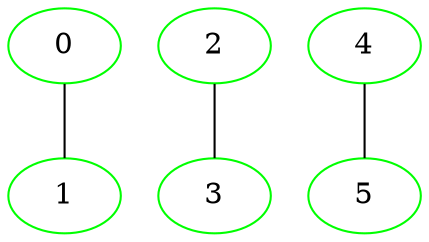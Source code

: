 graph {
  0 [color=green, label="0"]
  3 [color=green, label="3", pos="1,1!"]
  1 [color=green, label="1", pos="0,1!"]
  5 [color=green, label="5", pos="2,1!"]
  4 [color=green, label="4", pos="2,0!"]
  2 [color=green, label="2", pos="1,0!"]

  0 -- 1
  4 -- 5
  2 -- 3
}
